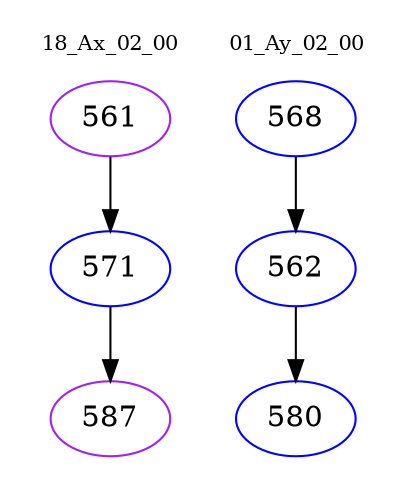 digraph{
subgraph cluster_0 {
color = white
label = "18_Ax_02_00";
fontsize=10;
T0_561 [label="561", color="purple"]
T0_561 -> T0_571 [color="black"]
T0_571 [label="571", color="blue"]
T0_571 -> T0_587 [color="black"]
T0_587 [label="587", color="purple"]
}
subgraph cluster_1 {
color = white
label = "01_Ay_02_00";
fontsize=10;
T1_568 [label="568", color="blue"]
T1_568 -> T1_562 [color="black"]
T1_562 [label="562", color="blue"]
T1_562 -> T1_580 [color="black"]
T1_580 [label="580", color="blue"]
}
}
